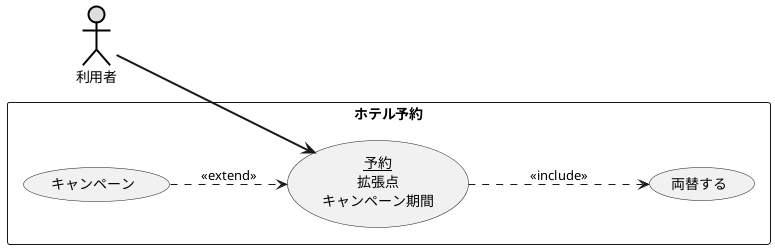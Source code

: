 @startuml ユースケース図
left to right direction
actor 利用者 as user #DDDDDD;line:black;line.bold;
rectangle ホテル予約 {
usecase キャンペーン
usecase 両替する
usecase (<u>予約</u>\n拡張点\nキャンペーン期間) as input
}
キャンペーン ..> (input) : <<extend>>
input ...> (両替する) : <<include>>
user-[bold]->(input)
@enduml